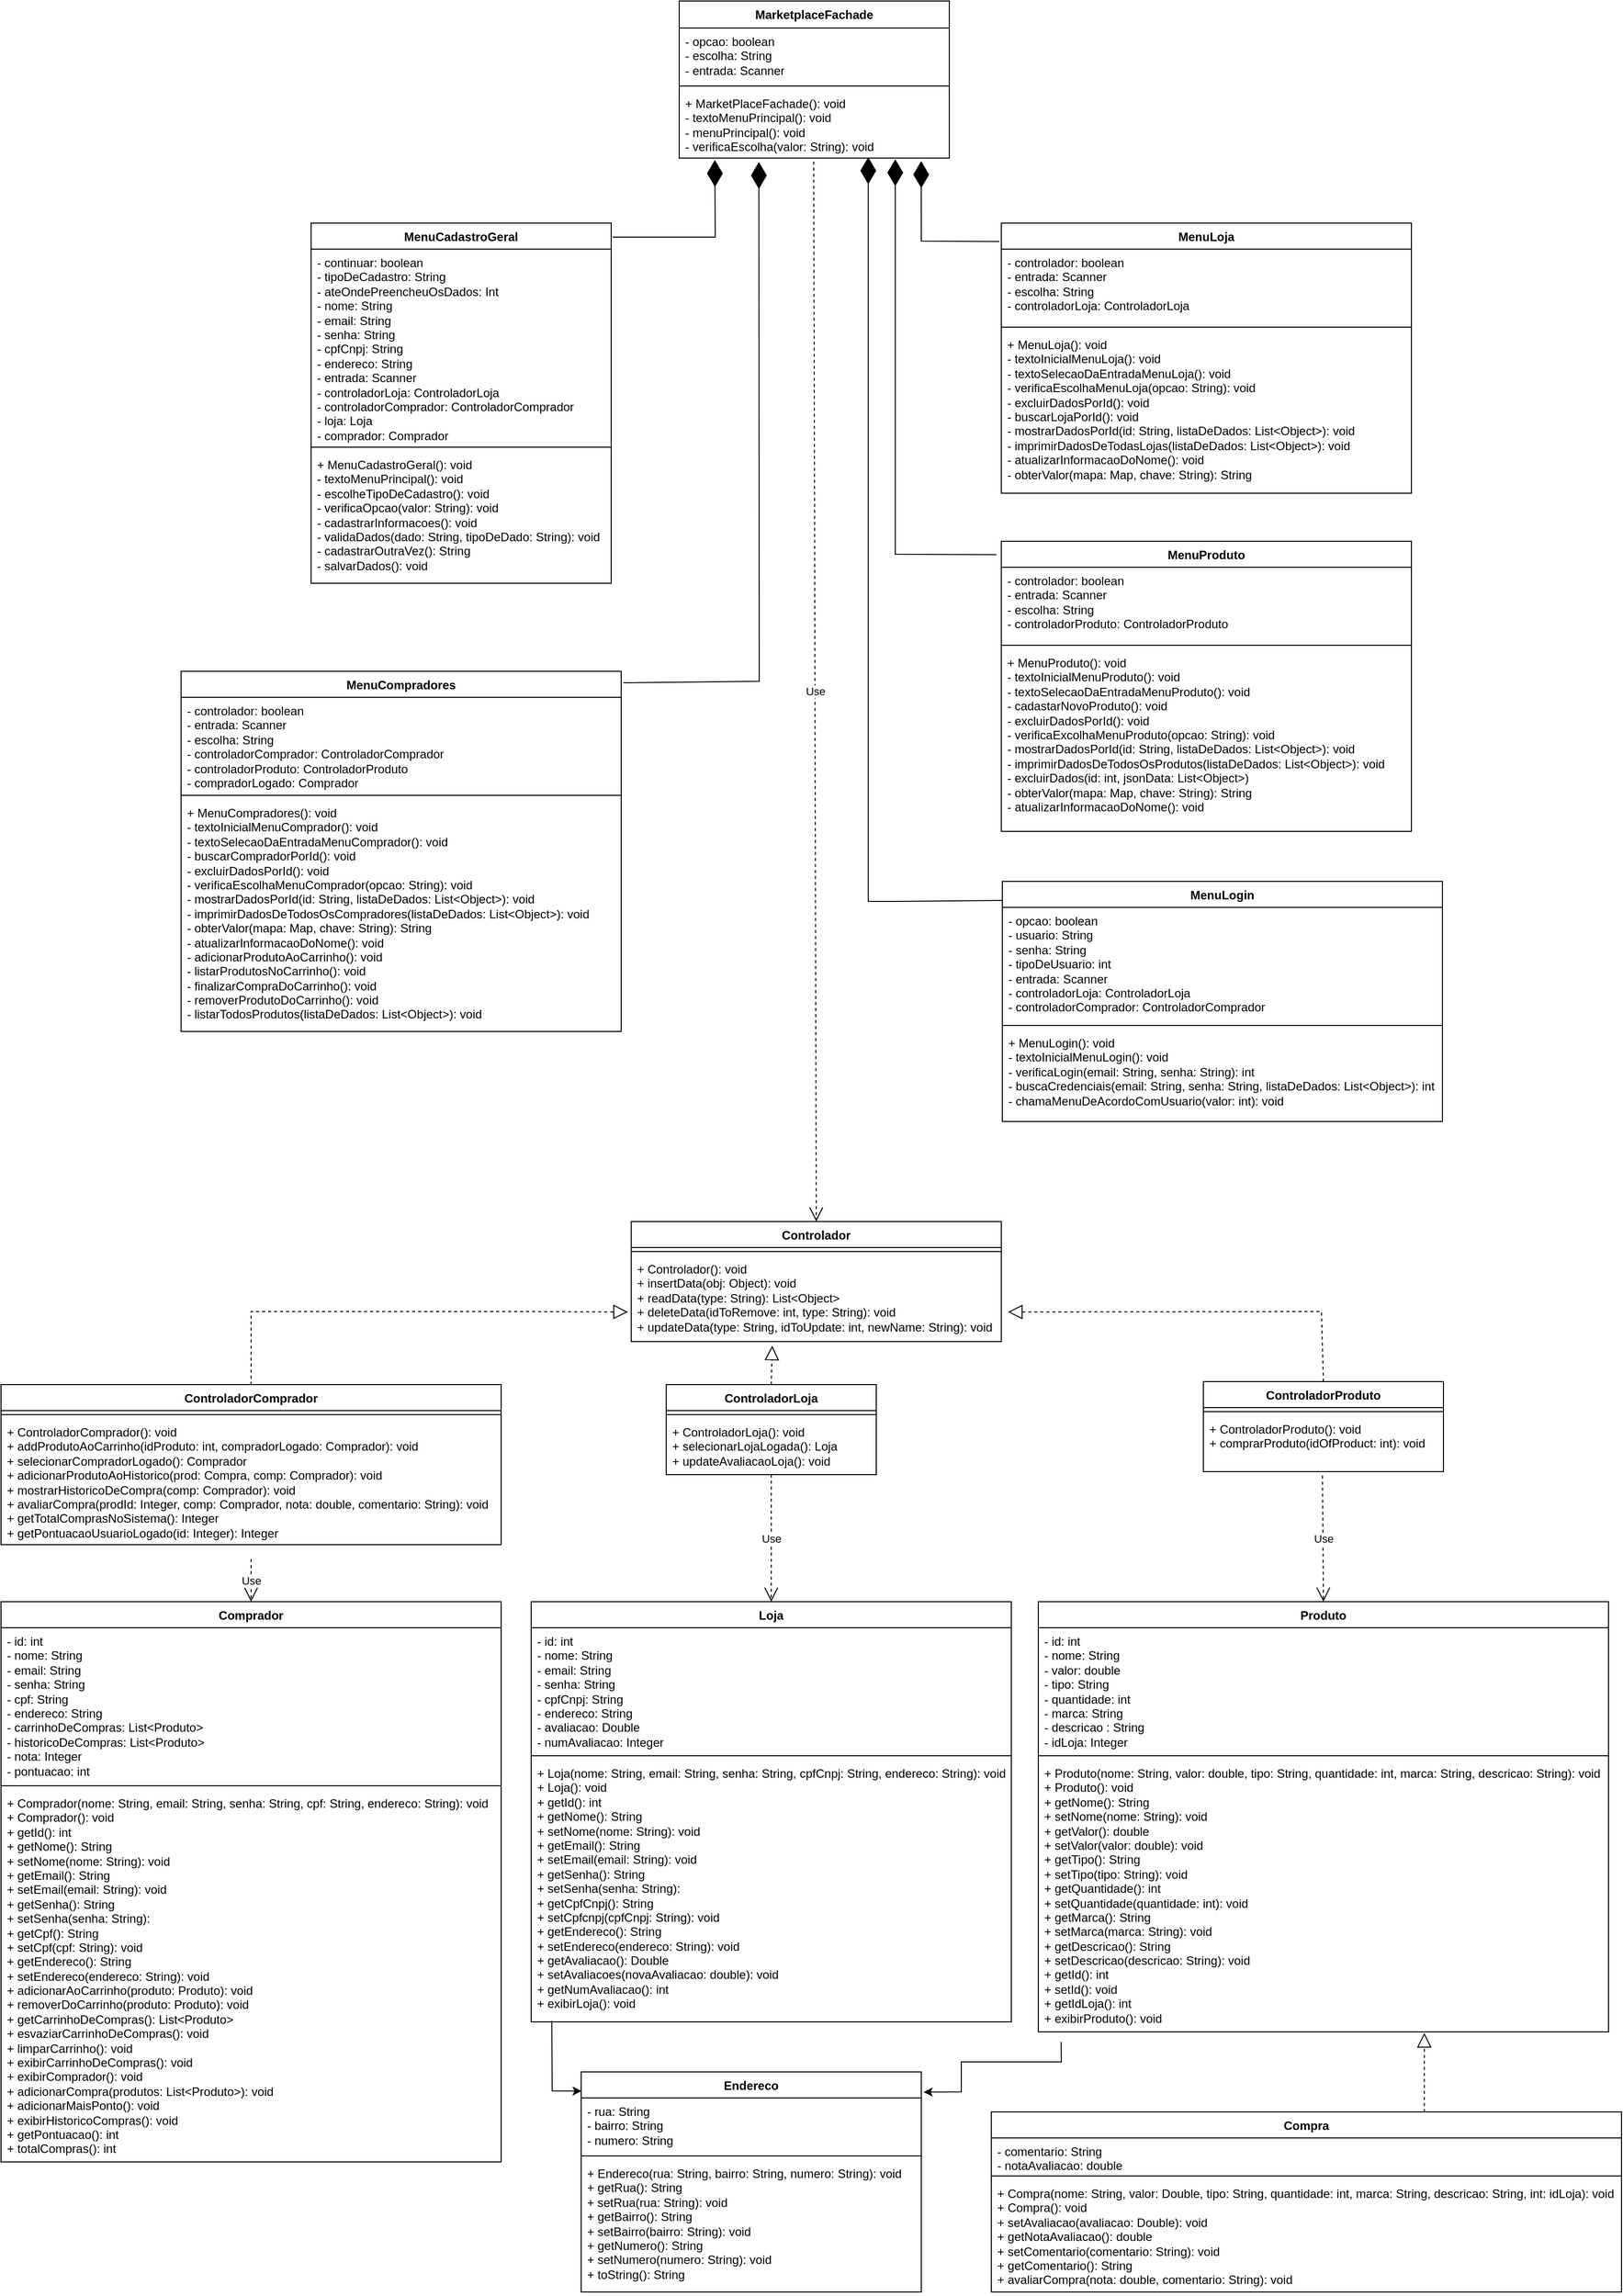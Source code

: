 <mxfile version="21.5.0" type="google">
  <diagram id="C5RBs43oDa-KdzZeNtuy" name="Page-1">
    <mxGraphModel grid="1" page="1" gridSize="10" guides="1" tooltips="1" connect="1" arrows="1" fold="1" pageScale="1" pageWidth="827" pageHeight="1169" math="0" shadow="0">
      <root>
        <mxCell id="WIyWlLk6GJQsqaUBKTNV-0" />
        <mxCell id="WIyWlLk6GJQsqaUBKTNV-1" parent="WIyWlLk6GJQsqaUBKTNV-0" />
        <mxCell id="Gcdk8fS8pFuIdkC-RurW-14" value="Produto" style="swimlane;fontStyle=1;align=center;verticalAlign=top;childLayout=stackLayout;horizontal=1;startSize=26;horizontalStack=0;resizeParent=1;resizeParentMax=0;resizeLast=0;collapsible=1;marginBottom=0;whiteSpace=wrap;html=1;" vertex="1" parent="WIyWlLk6GJQsqaUBKTNV-1">
          <mxGeometry x="1057" y="460" width="570" height="430" as="geometry" />
        </mxCell>
        <mxCell id="Gcdk8fS8pFuIdkC-RurW-15" value="- id: int&lt;br style=&quot;border-color: var(--border-color);&quot;&gt;- nome: String&lt;br style=&quot;border-color: var(--border-color);&quot;&gt;- valor: double&lt;br style=&quot;border-color: var(--border-color);&quot;&gt;- tipo: String&lt;br style=&quot;border-color: var(--border-color);&quot;&gt;- quantidade: int&lt;br style=&quot;border-color: var(--border-color);&quot;&gt;- marca: String&lt;br style=&quot;border-color: var(--border-color);&quot;&gt;- descricao : String&lt;br&gt;- idLoja: Integer" style="text;strokeColor=none;fillColor=none;align=left;verticalAlign=top;spacingLeft=4;spacingRight=4;overflow=hidden;rotatable=0;points=[[0,0.5],[1,0.5]];portConstraint=eastwest;whiteSpace=wrap;html=1;" vertex="1" parent="Gcdk8fS8pFuIdkC-RurW-14">
          <mxGeometry y="26" width="570" height="124" as="geometry" />
        </mxCell>
        <mxCell id="Gcdk8fS8pFuIdkC-RurW-16" value="" style="line;strokeWidth=1;fillColor=none;align=left;verticalAlign=middle;spacingTop=-1;spacingLeft=3;spacingRight=3;rotatable=0;labelPosition=right;points=[];portConstraint=eastwest;strokeColor=inherit;" vertex="1" parent="Gcdk8fS8pFuIdkC-RurW-14">
          <mxGeometry y="150" width="570" height="8" as="geometry" />
        </mxCell>
        <mxCell id="Gcdk8fS8pFuIdkC-RurW-17" value="+ Produto(nome: String, valor: double, tipo: String, quantidade: int, marca: String, descricao: String): void&lt;br&gt;+ Produto(): void&lt;br&gt;+ getNome(): String&lt;br&gt;+ setNome(nome: String): void&lt;br&gt;+ getValor(): double&lt;br&gt;+ setValor(valor: double): void&lt;br&gt;+ getTipo(): String&lt;br&gt;+ setTipo(tipo: String): void&lt;br&gt;+ getQuantidade(): int&lt;br&gt;+ setQuantidade(quantidade: int): void&lt;br&gt;+ getMarca(): String&lt;br&gt;+ setMarca(marca: String): void&lt;br&gt;+ getDescricao(): String&lt;br&gt;+ setDescricao(descricao: String): void&lt;br&gt;+ getId(): int&lt;br&gt;+ setId(): void&lt;br&gt;+ getIdLoja(): int&lt;br&gt;+ exibirProduto(): void" style="text;strokeColor=none;fillColor=none;align=left;verticalAlign=top;spacingLeft=4;spacingRight=4;overflow=hidden;rotatable=0;points=[[0,0.5],[1,0.5]];portConstraint=eastwest;whiteSpace=wrap;html=1;" vertex="1" parent="Gcdk8fS8pFuIdkC-RurW-14">
          <mxGeometry y="158" width="570" height="272" as="geometry" />
        </mxCell>
        <mxCell id="Gcdk8fS8pFuIdkC-RurW-18" value="Loja" style="swimlane;fontStyle=1;align=center;verticalAlign=top;childLayout=stackLayout;horizontal=1;startSize=26;horizontalStack=0;resizeParent=1;resizeParentMax=0;resizeLast=0;collapsible=1;marginBottom=0;whiteSpace=wrap;html=1;" vertex="1" parent="WIyWlLk6GJQsqaUBKTNV-1">
          <mxGeometry x="550" y="460" width="480" height="420" as="geometry" />
        </mxCell>
        <mxCell id="Gcdk8fS8pFuIdkC-RurW-19" value="- id: int&lt;br&gt;- nome: String&lt;br style=&quot;border-color: var(--border-color);&quot;&gt;- email: String&lt;br style=&quot;border-color: var(--border-color);&quot;&gt;- senha: String&lt;br style=&quot;border-color: var(--border-color);&quot;&gt;- cpfCnpj: String&lt;br style=&quot;border-color: var(--border-color);&quot;&gt;- endereco: String&lt;br&gt;- avaliacao: Double&lt;br&gt;- numAvaliacao: Integer" style="text;strokeColor=none;fillColor=none;align=left;verticalAlign=top;spacingLeft=4;spacingRight=4;overflow=hidden;rotatable=0;points=[[0,0.5],[1,0.5]];portConstraint=eastwest;whiteSpace=wrap;html=1;" vertex="1" parent="Gcdk8fS8pFuIdkC-RurW-18">
          <mxGeometry y="26" width="480" height="124" as="geometry" />
        </mxCell>
        <mxCell id="Gcdk8fS8pFuIdkC-RurW-20" value="" style="line;strokeWidth=1;fillColor=none;align=left;verticalAlign=middle;spacingTop=-1;spacingLeft=3;spacingRight=3;rotatable=0;labelPosition=right;points=[];portConstraint=eastwest;strokeColor=inherit;" vertex="1" parent="Gcdk8fS8pFuIdkC-RurW-18">
          <mxGeometry y="150" width="480" height="8" as="geometry" />
        </mxCell>
        <mxCell id="Gcdk8fS8pFuIdkC-RurW-21" value="+ Loja(nome: String, email: String, senha: String, cpfCnpj: String, endereco: String): void&lt;br&gt;+ Loja(): void&lt;br&gt;+ getId(): int&lt;br&gt;+ getNome(): String&lt;br&gt;+ setNome(nome: String): void&lt;br&gt;+ getEmail(): String&lt;br style=&quot;border-color: var(--border-color);&quot;&gt;+ setEmail(email: String):&amp;nbsp;void&lt;br&gt;+ getSenha(): String&lt;br style=&quot;border-color: var(--border-color);&quot;&gt;+ setSenha(senha: String):&lt;br&gt;+ getCpfCnpj(): String&lt;br style=&quot;border-color: var(--border-color);&quot;&gt;+ setCpfcnpj(cpfCnpj: String): void&lt;br&gt;+ getEndereco(): String&lt;br style=&quot;border-color: var(--border-color);&quot;&gt;+ setEndereco(endereco: String): void&lt;br&gt;+ getAvaliacao(): Double&lt;br&gt;+ setAvaliacoes(novaAvaliacao: double): void&lt;br&gt;+ getNumAvaliacao(): int&lt;br&gt;+ exibirLoja(): void" style="text;strokeColor=none;fillColor=none;align=left;verticalAlign=top;spacingLeft=4;spacingRight=4;overflow=hidden;rotatable=0;points=[[0,0.5],[1,0.5]];portConstraint=eastwest;whiteSpace=wrap;html=1;" vertex="1" parent="Gcdk8fS8pFuIdkC-RurW-18">
          <mxGeometry y="158" width="480" height="262" as="geometry" />
        </mxCell>
        <mxCell id="f-hndel8DWrUnmfLqrw1-19" value="ControladorLoja" style="swimlane;fontStyle=1;align=center;verticalAlign=top;childLayout=stackLayout;horizontal=1;startSize=26;horizontalStack=0;resizeParent=1;resizeParentMax=0;resizeLast=0;collapsible=1;marginBottom=0;whiteSpace=wrap;html=1;" vertex="1" parent="WIyWlLk6GJQsqaUBKTNV-1">
          <mxGeometry x="685" y="243" width="210" height="90" as="geometry" />
        </mxCell>
        <mxCell id="f-hndel8DWrUnmfLqrw1-21" value="" style="line;strokeWidth=1;fillColor=none;align=left;verticalAlign=middle;spacingTop=-1;spacingLeft=3;spacingRight=3;rotatable=0;labelPosition=right;points=[];portConstraint=eastwest;strokeColor=inherit;" vertex="1" parent="f-hndel8DWrUnmfLqrw1-19">
          <mxGeometry y="26" width="210" height="8" as="geometry" />
        </mxCell>
        <mxCell id="f-hndel8DWrUnmfLqrw1-22" value="+ ControladorLoja(): void&lt;br&gt;+ selecionarLojaLogada(): Loja&lt;br&gt;+ updateAvaliacaoLoja(): void" style="text;strokeColor=none;fillColor=none;align=left;verticalAlign=top;spacingLeft=4;spacingRight=4;overflow=hidden;rotatable=0;points=[[0,0.5],[1,0.5]];portConstraint=eastwest;whiteSpace=wrap;html=1;" vertex="1" parent="f-hndel8DWrUnmfLqrw1-19">
          <mxGeometry y="34" width="210" height="56" as="geometry" />
        </mxCell>
        <mxCell id="f-hndel8DWrUnmfLqrw1-23" value="ControladorComprador" style="swimlane;fontStyle=1;align=center;verticalAlign=top;childLayout=stackLayout;horizontal=1;startSize=26;horizontalStack=0;resizeParent=1;resizeParentMax=0;resizeLast=0;collapsible=1;marginBottom=0;whiteSpace=wrap;html=1;" vertex="1" parent="WIyWlLk6GJQsqaUBKTNV-1">
          <mxGeometry x="20" y="243" width="500" height="160" as="geometry" />
        </mxCell>
        <mxCell id="f-hndel8DWrUnmfLqrw1-25" value="" style="line;strokeWidth=1;fillColor=none;align=left;verticalAlign=middle;spacingTop=-1;spacingLeft=3;spacingRight=3;rotatable=0;labelPosition=right;points=[];portConstraint=eastwest;strokeColor=inherit;" vertex="1" parent="f-hndel8DWrUnmfLqrw1-23">
          <mxGeometry y="26" width="500" height="8" as="geometry" />
        </mxCell>
        <mxCell id="f-hndel8DWrUnmfLqrw1-26" value="+ ControladorComprador(): void&lt;br&gt;+ addProdutoAoCarrinho(idProduto: int, compradorLogado: Comprador): void&lt;br&gt;+ selecionarCompradorLogado(): Comprador&lt;br&gt;+ adicionarProdutoAoHistorico(prod: Compra, comp: Comprador): void&lt;br&gt;+ mostrarHistoricoDeCompra(comp: Comprador): void&lt;br&gt;+ avaliarCompra(prodId: Integer, comp: Comprador, nota: double, comentario: String): void&lt;br&gt;+ getTotalComprasNoSistema(): Integer&lt;br&gt;+ getPontuacaoUsuarioLogado(id: Integer): Integer" style="text;strokeColor=none;fillColor=none;align=left;verticalAlign=top;spacingLeft=4;spacingRight=4;overflow=hidden;rotatable=0;points=[[0,0.5],[1,0.5]];portConstraint=eastwest;whiteSpace=wrap;html=1;" vertex="1" parent="f-hndel8DWrUnmfLqrw1-23">
          <mxGeometry y="34" width="500" height="126" as="geometry" />
        </mxCell>
        <mxCell id="f-hndel8DWrUnmfLqrw1-27" value="ControladorProduto" style="swimlane;fontStyle=1;align=center;verticalAlign=top;childLayout=stackLayout;horizontal=1;startSize=26;horizontalStack=0;resizeParent=1;resizeParentMax=0;resizeLast=0;collapsible=1;marginBottom=0;whiteSpace=wrap;html=1;" vertex="1" parent="WIyWlLk6GJQsqaUBKTNV-1">
          <mxGeometry x="1222" y="240" width="240" height="90" as="geometry" />
        </mxCell>
        <mxCell id="f-hndel8DWrUnmfLqrw1-29" value="" style="line;strokeWidth=1;fillColor=none;align=left;verticalAlign=middle;spacingTop=-1;spacingLeft=3;spacingRight=3;rotatable=0;labelPosition=right;points=[];portConstraint=eastwest;strokeColor=inherit;" vertex="1" parent="f-hndel8DWrUnmfLqrw1-27">
          <mxGeometry y="26" width="240" height="8" as="geometry" />
        </mxCell>
        <mxCell id="f-hndel8DWrUnmfLqrw1-30" value="+ ControladorProduto(): void&lt;br&gt;+ comprarProduto(idOfProduct: int): void" style="text;strokeColor=none;fillColor=none;align=left;verticalAlign=top;spacingLeft=4;spacingRight=4;overflow=hidden;rotatable=0;points=[[0,0.5],[1,0.5]];portConstraint=eastwest;whiteSpace=wrap;html=1;" vertex="1" parent="f-hndel8DWrUnmfLqrw1-27">
          <mxGeometry y="34" width="240" height="56" as="geometry" />
        </mxCell>
        <mxCell id="f-hndel8DWrUnmfLqrw1-31" value="Controlador" style="swimlane;fontStyle=1;align=center;verticalAlign=top;childLayout=stackLayout;horizontal=1;startSize=26;horizontalStack=0;resizeParent=1;resizeParentMax=0;resizeLast=0;collapsible=1;marginBottom=0;whiteSpace=wrap;html=1;movable=1;resizable=1;rotatable=1;deletable=1;editable=1;locked=0;connectable=1;" vertex="1" parent="WIyWlLk6GJQsqaUBKTNV-1">
          <mxGeometry x="650" y="80" width="370" height="120" as="geometry" />
        </mxCell>
        <mxCell id="f-hndel8DWrUnmfLqrw1-33" value="" style="line;strokeWidth=1;fillColor=none;align=left;verticalAlign=middle;spacingTop=-1;spacingLeft=3;spacingRight=3;rotatable=0;labelPosition=right;points=[];portConstraint=eastwest;strokeColor=inherit;" vertex="1" parent="f-hndel8DWrUnmfLqrw1-31">
          <mxGeometry y="26" width="370" height="8" as="geometry" />
        </mxCell>
        <mxCell id="f-hndel8DWrUnmfLqrw1-34" value="+ Controlador(): void&lt;br&gt;+ insertData(obj: Object): void&lt;br&gt;+ readData(type: String): List&amp;lt;Object&amp;gt;&lt;br&gt;+ deleteData(idToRemove: int, type: String): void&lt;br&gt;+ updateData(type: String, idToUpdate: int, newName: String): void" style="text;strokeColor=none;fillColor=none;align=left;verticalAlign=top;spacingLeft=4;spacingRight=4;overflow=hidden;rotatable=0;points=[[0,0.5],[1,0.5]];portConstraint=eastwest;whiteSpace=wrap;html=1;" vertex="1" parent="f-hndel8DWrUnmfLqrw1-31">
          <mxGeometry y="34" width="370" height="86" as="geometry" />
        </mxCell>
        <mxCell id="5XiNrkZ_VABR4q-mwe3V-0" value="Comprador" style="swimlane;fontStyle=1;align=center;verticalAlign=top;childLayout=stackLayout;horizontal=1;startSize=26;horizontalStack=0;resizeParent=1;resizeParentMax=0;resizeLast=0;collapsible=1;marginBottom=0;whiteSpace=wrap;html=1;" vertex="1" parent="WIyWlLk6GJQsqaUBKTNV-1">
          <mxGeometry x="20" y="460" width="500" height="560" as="geometry" />
        </mxCell>
        <mxCell id="5XiNrkZ_VABR4q-mwe3V-1" value="- id: int&lt;br&gt;- nome: String&lt;br style=&quot;border-color: var(--border-color);&quot;&gt;- email: String&lt;br style=&quot;border-color: var(--border-color);&quot;&gt;- senha: String&lt;br style=&quot;border-color: var(--border-color);&quot;&gt;- cpf: String&lt;br style=&quot;border-color: var(--border-color);&quot;&gt;- endereco: String&lt;br&gt;- carrinhoDeCompras: List&amp;lt;Produto&amp;gt;&lt;br&gt;- historicoDeCompras: List&amp;lt;Produto&amp;gt;&lt;br&gt;- nota: Integer&lt;br&gt;- pontuacao: int" style="text;strokeColor=none;fillColor=none;align=left;verticalAlign=top;spacingLeft=4;spacingRight=4;overflow=hidden;rotatable=0;points=[[0,0.5],[1,0.5]];portConstraint=eastwest;whiteSpace=wrap;html=1;" vertex="1" parent="5XiNrkZ_VABR4q-mwe3V-0">
          <mxGeometry y="26" width="500" height="154" as="geometry" />
        </mxCell>
        <mxCell id="5XiNrkZ_VABR4q-mwe3V-2" value="" style="line;strokeWidth=1;fillColor=none;align=left;verticalAlign=middle;spacingTop=-1;spacingLeft=3;spacingRight=3;rotatable=0;labelPosition=right;points=[];portConstraint=eastwest;strokeColor=inherit;" vertex="1" parent="5XiNrkZ_VABR4q-mwe3V-0">
          <mxGeometry y="180" width="500" height="8" as="geometry" />
        </mxCell>
        <mxCell id="5XiNrkZ_VABR4q-mwe3V-3" value="+ Comprador(nome: String, email: String, senha: String, cpf: String, endereco: String): void&lt;br&gt;+ Comprador(): void&lt;br&gt;+ getId(): int&lt;br&gt;+ getNome(): String&lt;br&gt;+ setNome(nome: String): void&lt;br&gt;+ getEmail(): String&lt;br style=&quot;border-color: var(--border-color);&quot;&gt;+ setEmail(email: String):&amp;nbsp;void&lt;br&gt;+ getSenha(): String&lt;br style=&quot;border-color: var(--border-color);&quot;&gt;+ setSenha(senha: String):&lt;br&gt;+ getCpf(): String&lt;br style=&quot;border-color: var(--border-color);&quot;&gt;+ setCpf(cpf: String): void&lt;br&gt;+ getEndereco(): String&lt;br style=&quot;border-color: var(--border-color);&quot;&gt;+ setEndereco(endereco: String): void&lt;br&gt;+ adicionarAoCarrinho(produto: Produto): void&lt;br&gt;+ removerDoCarrinho(produto: Produto): void&lt;br&gt;+ getCarrinhoDeCompras(): List&amp;lt;Produto&amp;gt;&lt;br&gt;+ esvaziarCarrinhoDeCompras(): void&lt;br&gt;+ limparCarrinho(): void&lt;br&gt;+ exibirCarrinhoDeCompras(): void&lt;br&gt;+ exibirComprador(): void&lt;br&gt;+ adicionarCompra(produtos: List&amp;lt;Produto&amp;gt;): void&lt;br&gt;+ adicionarMaisPonto(): void&lt;br&gt;+ exibirHistoricoCompras(): void&lt;br&gt;+ getPontuacao(): int&lt;br&gt;+ totalCompras(): int" style="text;strokeColor=none;fillColor=none;align=left;verticalAlign=top;spacingLeft=4;spacingRight=4;overflow=hidden;rotatable=0;points=[[0,0.5],[1,0.5]];portConstraint=eastwest;whiteSpace=wrap;html=1;" vertex="1" parent="5XiNrkZ_VABR4q-mwe3V-0">
          <mxGeometry y="188" width="500" height="372" as="geometry" />
        </mxCell>
        <mxCell id="5XiNrkZ_VABR4q-mwe3V-9" value="Use" style="endArrow=open;endSize=12;dashed=1;html=1;rounded=0;entryX=0.5;entryY=0;entryDx=0;entryDy=0;exitX=0.5;exitY=1.115;exitDx=0;exitDy=0;exitPerimeter=0;" edge="1" parent="WIyWlLk6GJQsqaUBKTNV-1" source="f-hndel8DWrUnmfLqrw1-26" target="5XiNrkZ_VABR4q-mwe3V-0">
          <mxGeometry width="160" relative="1" as="geometry">
            <mxPoint x="565" y="430" as="sourcePoint" />
            <mxPoint x="870" y="510" as="targetPoint" />
          </mxGeometry>
        </mxCell>
        <mxCell id="5XiNrkZ_VABR4q-mwe3V-10" value="Use" style="endArrow=open;endSize=12;dashed=1;html=1;rounded=0;entryX=0.5;entryY=0;entryDx=0;entryDy=0;exitX=0.5;exitY=1;exitDx=0;exitDy=0;exitPerimeter=0;" edge="1" parent="WIyWlLk6GJQsqaUBKTNV-1" source="f-hndel8DWrUnmfLqrw1-22" target="Gcdk8fS8pFuIdkC-RurW-18">
          <mxGeometry width="160" relative="1" as="geometry">
            <mxPoint x="834" y="400" as="sourcePoint" />
            <mxPoint x="870" y="650" as="targetPoint" />
          </mxGeometry>
        </mxCell>
        <mxCell id="5XiNrkZ_VABR4q-mwe3V-11" value="Use" style="endArrow=open;endSize=12;dashed=1;html=1;rounded=0;exitX=0.496;exitY=1.071;exitDx=0;exitDy=0;exitPerimeter=0;entryX=0.5;entryY=0;entryDx=0;entryDy=0;" edge="1" parent="WIyWlLk6GJQsqaUBKTNV-1" source="f-hndel8DWrUnmfLqrw1-30" target="Gcdk8fS8pFuIdkC-RurW-14">
          <mxGeometry width="160" relative="1" as="geometry">
            <mxPoint x="1345" y="390" as="sourcePoint" />
            <mxPoint x="1341" y="460" as="targetPoint" />
          </mxGeometry>
        </mxCell>
        <mxCell id="5XiNrkZ_VABR4q-mwe3V-12" value="" style="endArrow=block;dashed=1;endFill=0;endSize=12;html=1;rounded=0;entryX=1.018;entryY=0.656;entryDx=0;entryDy=0;entryPerimeter=0;exitX=0.5;exitY=0;exitDx=0;exitDy=0;" edge="1" parent="WIyWlLk6GJQsqaUBKTNV-1" source="f-hndel8DWrUnmfLqrw1-27" target="f-hndel8DWrUnmfLqrw1-34">
          <mxGeometry width="160" relative="1" as="geometry">
            <mxPoint x="1350" y="270" as="sourcePoint" />
            <mxPoint x="940" y="189" as="targetPoint" />
            <Array as="points">
              <mxPoint x="1340" y="170" />
            </Array>
          </mxGeometry>
        </mxCell>
        <mxCell id="5XiNrkZ_VABR4q-mwe3V-13" value="" style="endArrow=block;dashed=1;endFill=0;endSize=12;html=1;rounded=0;entryX=-0.009;entryY=0.656;entryDx=0;entryDy=0;exitX=0.5;exitY=0;exitDx=0;exitDy=0;entryPerimeter=0;" edge="1" parent="WIyWlLk6GJQsqaUBKTNV-1" source="f-hndel8DWrUnmfLqrw1-23" target="f-hndel8DWrUnmfLqrw1-34">
          <mxGeometry width="160" relative="1" as="geometry">
            <mxPoint x="530" y="220" as="sourcePoint" />
            <mxPoint x="730" y="189" as="targetPoint" />
            <Array as="points">
              <mxPoint x="270" y="170" />
              <mxPoint x="540" y="170" />
            </Array>
          </mxGeometry>
        </mxCell>
        <mxCell id="5XiNrkZ_VABR4q-mwe3V-14" value="" style="endArrow=block;dashed=1;endFill=0;endSize=12;html=1;rounded=0;exitX=0.5;exitY=0;exitDx=0;exitDy=0;entryX=0.381;entryY=1.048;entryDx=0;entryDy=0;entryPerimeter=0;" edge="1" parent="WIyWlLk6GJQsqaUBKTNV-1" source="f-hndel8DWrUnmfLqrw1-19" target="f-hndel8DWrUnmfLqrw1-34">
          <mxGeometry width="160" relative="1" as="geometry">
            <mxPoint x="764" y="270" as="sourcePoint" />
            <mxPoint x="830" y="240" as="targetPoint" />
          </mxGeometry>
        </mxCell>
        <mxCell id="5XiNrkZ_VABR4q-mwe3V-20" value="MarketplaceFachade" style="swimlane;fontStyle=1;align=center;verticalAlign=top;childLayout=stackLayout;horizontal=1;startSize=27;horizontalStack=0;resizeParent=1;resizeParentMax=0;resizeLast=0;collapsible=1;marginBottom=0;whiteSpace=wrap;html=1;" vertex="1" parent="WIyWlLk6GJQsqaUBKTNV-1">
          <mxGeometry x="698" y="-1140" width="270" height="157" as="geometry" />
        </mxCell>
        <mxCell id="5XiNrkZ_VABR4q-mwe3V-21" value="- opcao: boolean&lt;br&gt;- escolha: String&lt;br&gt;- entrada: Scanner" style="text;strokeColor=none;fillColor=none;align=left;verticalAlign=top;spacingLeft=4;spacingRight=4;overflow=hidden;rotatable=0;points=[[0,0.5],[1,0.5]];portConstraint=eastwest;whiteSpace=wrap;html=1;" vertex="1" parent="5XiNrkZ_VABR4q-mwe3V-20">
          <mxGeometry y="27" width="270" height="54" as="geometry" />
        </mxCell>
        <mxCell id="5XiNrkZ_VABR4q-mwe3V-22" value="" style="line;strokeWidth=1;fillColor=none;align=left;verticalAlign=middle;spacingTop=-1;spacingLeft=3;spacingRight=3;rotatable=0;labelPosition=right;points=[];portConstraint=eastwest;strokeColor=inherit;" vertex="1" parent="5XiNrkZ_VABR4q-mwe3V-20">
          <mxGeometry y="81" width="270" height="8" as="geometry" />
        </mxCell>
        <mxCell id="5XiNrkZ_VABR4q-mwe3V-23" value="+ MarketPlaceFachade(): void&lt;br&gt;- textoMenuPrincipal(): void&lt;br&gt;- menuPrincipal(): void&lt;br&gt;- verificaEscolha(valor: String): void" style="text;strokeColor=none;fillColor=none;align=left;verticalAlign=top;spacingLeft=4;spacingRight=4;overflow=hidden;rotatable=0;points=[[0,0.5],[1,0.5]];portConstraint=eastwest;whiteSpace=wrap;html=1;" vertex="1" parent="5XiNrkZ_VABR4q-mwe3V-20">
          <mxGeometry y="89" width="270" height="68" as="geometry" />
        </mxCell>
        <mxCell id="5XiNrkZ_VABR4q-mwe3V-24" value="MenuCadastroGeral" style="swimlane;fontStyle=1;align=center;verticalAlign=top;childLayout=stackLayout;horizontal=1;startSize=26;horizontalStack=0;resizeParent=1;resizeParentMax=0;resizeLast=0;collapsible=1;marginBottom=0;whiteSpace=wrap;html=1;" vertex="1" parent="WIyWlLk6GJQsqaUBKTNV-1">
          <mxGeometry x="330" y="-918" width="300" height="360" as="geometry" />
        </mxCell>
        <mxCell id="5XiNrkZ_VABR4q-mwe3V-25" value="- continuar: boolean&lt;br&gt;- tipoDeCadastro: String&lt;br&gt;- ateOndePreencheuOsDados: Int&lt;br&gt;- nome: String&lt;br&gt;- email: String&lt;br&gt;- senha: String&lt;br&gt;- cpfCnpj: String&lt;br&gt;- endereco: String&lt;br&gt;- entrada: Scanner&lt;br&gt;- controladorLoja: ControladorLoja&lt;br&gt;- controladorComprador: ControladorComprador&lt;br&gt;- loja: Loja&lt;br&gt;- comprador: Comprador" style="text;strokeColor=none;fillColor=none;align=left;verticalAlign=top;spacingLeft=4;spacingRight=4;overflow=hidden;rotatable=0;points=[[0,0.5],[1,0.5]];portConstraint=eastwest;whiteSpace=wrap;html=1;" vertex="1" parent="5XiNrkZ_VABR4q-mwe3V-24">
          <mxGeometry y="26" width="300" height="194" as="geometry" />
        </mxCell>
        <mxCell id="5XiNrkZ_VABR4q-mwe3V-26" value="" style="line;strokeWidth=1;fillColor=none;align=left;verticalAlign=middle;spacingTop=-1;spacingLeft=3;spacingRight=3;rotatable=0;labelPosition=right;points=[];portConstraint=eastwest;strokeColor=inherit;" vertex="1" parent="5XiNrkZ_VABR4q-mwe3V-24">
          <mxGeometry y="220" width="300" height="8" as="geometry" />
        </mxCell>
        <mxCell id="5XiNrkZ_VABR4q-mwe3V-27" value="+ MenuCadastroGeral(): void&lt;br&gt;- textoMenuPrincipal(): void&lt;br&gt;- escolheTipoDeCadastro(): void&lt;br&gt;- verificaOpcao(valor: String): void&lt;br&gt;- cadastrarInformacoes(): void&lt;br&gt;- validaDados(dado: String, tipoDeDado: String): void&lt;br&gt;- cadastrarOutraVez(): String&lt;br&gt;- salvarDados(): void" style="text;strokeColor=none;fillColor=none;align=left;verticalAlign=top;spacingLeft=4;spacingRight=4;overflow=hidden;rotatable=0;points=[[0,0.5],[1,0.5]];portConstraint=eastwest;whiteSpace=wrap;html=1;" vertex="1" parent="5XiNrkZ_VABR4q-mwe3V-24">
          <mxGeometry y="228" width="300" height="132" as="geometry" />
        </mxCell>
        <mxCell id="5XiNrkZ_VABR4q-mwe3V-28" value="MenuCompradores" style="swimlane;fontStyle=1;align=center;verticalAlign=top;childLayout=stackLayout;horizontal=1;startSize=26;horizontalStack=0;resizeParent=1;resizeParentMax=0;resizeLast=0;collapsible=1;marginBottom=0;whiteSpace=wrap;html=1;" vertex="1" parent="WIyWlLk6GJQsqaUBKTNV-1">
          <mxGeometry x="200" y="-470" width="440" height="360" as="geometry" />
        </mxCell>
        <mxCell id="5XiNrkZ_VABR4q-mwe3V-29" value="- controlador: boolean&lt;br&gt;- entrada: Scanner&lt;br&gt;- escolha: String&lt;br&gt;- controladorComprador: ControladorComprador&lt;br&gt;- controladorProduto: ControladorProduto&lt;br&gt;- compradorLogado: Comprador" style="text;strokeColor=none;fillColor=none;align=left;verticalAlign=top;spacingLeft=4;spacingRight=4;overflow=hidden;rotatable=0;points=[[0,0.5],[1,0.5]];portConstraint=eastwest;whiteSpace=wrap;html=1;" vertex="1" parent="5XiNrkZ_VABR4q-mwe3V-28">
          <mxGeometry y="26" width="440" height="94" as="geometry" />
        </mxCell>
        <mxCell id="5XiNrkZ_VABR4q-mwe3V-30" value="" style="line;strokeWidth=1;fillColor=none;align=left;verticalAlign=middle;spacingTop=-1;spacingLeft=3;spacingRight=3;rotatable=0;labelPosition=right;points=[];portConstraint=eastwest;strokeColor=inherit;" vertex="1" parent="5XiNrkZ_VABR4q-mwe3V-28">
          <mxGeometry y="120" width="440" height="8" as="geometry" />
        </mxCell>
        <mxCell id="5XiNrkZ_VABR4q-mwe3V-31" value="+ MenuCompradores(): void&lt;br&gt;- textoInicialMenuComprador(): void&lt;br&gt;- textoSelecaoDaEntradaMenuComprador(): void&lt;br&gt;- buscarCompradorPorId(): void&lt;br&gt;- excluirDadosPorId(): void&lt;br&gt;- verificaEscolhaMenuComprador(opcao: String): void&lt;br&gt;- mostrarDadosPorId(id: String, listaDeDados: List&amp;lt;Object&amp;gt;): void&lt;br&gt;- imprimirDadosDeTodosOsCompradores(listaDeDados: List&amp;lt;Object&amp;gt;): void&lt;br&gt;- obterValor(mapa: Map, chave: String): String&lt;br&gt;- atualizarInformacaoDoNome(): void&lt;br&gt;- adicionarProdutoAoCarrinho(): void&lt;br&gt;- listarProdutosNoCarrinho(): void&lt;br&gt;- finalizarCompraDoCarrinho(): void&lt;br&gt;- removerProdutoDoCarrinho(): void&lt;br&gt;- listarTodosProdutos(listaDeDados: List&amp;lt;Object&amp;gt;): void" style="text;strokeColor=none;fillColor=none;align=left;verticalAlign=top;spacingLeft=4;spacingRight=4;overflow=hidden;rotatable=0;points=[[0,0.5],[1,0.5]];portConstraint=eastwest;whiteSpace=wrap;html=1;" vertex="1" parent="5XiNrkZ_VABR4q-mwe3V-28">
          <mxGeometry y="128" width="440" height="232" as="geometry" />
        </mxCell>
        <mxCell id="5XiNrkZ_VABR4q-mwe3V-32" value="MenuLogin" style="swimlane;fontStyle=1;align=center;verticalAlign=top;childLayout=stackLayout;horizontal=1;startSize=26;horizontalStack=0;resizeParent=1;resizeParentMax=0;resizeLast=0;collapsible=1;marginBottom=0;whiteSpace=wrap;html=1;" vertex="1" parent="WIyWlLk6GJQsqaUBKTNV-1">
          <mxGeometry x="1021" y="-260" width="440" height="240" as="geometry" />
        </mxCell>
        <mxCell id="5XiNrkZ_VABR4q-mwe3V-33" value="- opcao: boolean&lt;br style=&quot;border-color: var(--border-color);&quot;&gt;- usuario: String&lt;br style=&quot;border-color: var(--border-color);&quot;&gt;- senha: String&lt;br style=&quot;border-color: var(--border-color);&quot;&gt;- tipoDeUsuario: int&lt;br style=&quot;border-color: var(--border-color);&quot;&gt;- entrada: Scanner&lt;br style=&quot;border-color: var(--border-color);&quot;&gt;- controladorLoja: ControladorLoja&lt;br&gt;- controladorComprador: ControladorComprador" style="text;strokeColor=none;fillColor=none;align=left;verticalAlign=top;spacingLeft=4;spacingRight=4;overflow=hidden;rotatable=0;points=[[0,0.5],[1,0.5]];portConstraint=eastwest;whiteSpace=wrap;html=1;" vertex="1" parent="5XiNrkZ_VABR4q-mwe3V-32">
          <mxGeometry y="26" width="440" height="114" as="geometry" />
        </mxCell>
        <mxCell id="5XiNrkZ_VABR4q-mwe3V-34" value="" style="line;strokeWidth=1;fillColor=none;align=left;verticalAlign=middle;spacingTop=-1;spacingLeft=3;spacingRight=3;rotatable=0;labelPosition=right;points=[];portConstraint=eastwest;strokeColor=inherit;" vertex="1" parent="5XiNrkZ_VABR4q-mwe3V-32">
          <mxGeometry y="140" width="440" height="8" as="geometry" />
        </mxCell>
        <mxCell id="5XiNrkZ_VABR4q-mwe3V-35" value="+ MenuLogin(): void&lt;br&gt;- textoInicialMenuLogin(): void&lt;br&gt;- verificaLogin(email: String, senha: String): int&lt;br&gt;- buscaCredenciais(email: String, senha: String, listaDeDados: List&amp;lt;Object&amp;gt;): int&lt;br&gt;- chamaMenuDeAcordoComUsuario(valor: int): void" style="text;strokeColor=none;fillColor=none;align=left;verticalAlign=top;spacingLeft=4;spacingRight=4;overflow=hidden;rotatable=0;points=[[0,0.5],[1,0.5]];portConstraint=eastwest;whiteSpace=wrap;html=1;" vertex="1" parent="5XiNrkZ_VABR4q-mwe3V-32">
          <mxGeometry y="148" width="440" height="92" as="geometry" />
        </mxCell>
        <mxCell id="5XiNrkZ_VABR4q-mwe3V-41" value="" style="endArrow=diamondThin;endFill=1;endSize=24;html=1;rounded=0;entryX=0.295;entryY=1.057;entryDx=0;entryDy=0;entryPerimeter=0;exitX=1.005;exitY=0.032;exitDx=0;exitDy=0;exitPerimeter=0;" edge="1" parent="WIyWlLk6GJQsqaUBKTNV-1" source="5XiNrkZ_VABR4q-mwe3V-28" target="5XiNrkZ_VABR4q-mwe3V-23">
          <mxGeometry width="160" relative="1" as="geometry">
            <mxPoint x="700" y="-440" as="sourcePoint" />
            <mxPoint x="934.37" y="-963.424" as="targetPoint" />
            <Array as="points">
              <mxPoint x="778" y="-460" />
            </Array>
          </mxGeometry>
        </mxCell>
        <mxCell id="5XiNrkZ_VABR4q-mwe3V-42" value="" style="endArrow=diamondThin;endFill=1;endSize=24;html=1;rounded=0;exitX=0;exitY=0.079;exitDx=0;exitDy=0;entryX=0.7;entryY=0.988;entryDx=0;entryDy=0;entryPerimeter=0;exitPerimeter=0;" edge="1" parent="WIyWlLk6GJQsqaUBKTNV-1" source="5XiNrkZ_VABR4q-mwe3V-32" target="5XiNrkZ_VABR4q-mwe3V-23">
          <mxGeometry width="160" relative="1" as="geometry">
            <mxPoint x="874" y="-787" as="sourcePoint" />
            <mxPoint x="919" y="-937" as="targetPoint" />
            <Array as="points">
              <mxPoint x="916" y="-240" />
              <mxPoint x="887" y="-240" />
              <mxPoint x="887" y="-510" />
            </Array>
          </mxGeometry>
        </mxCell>
        <mxCell id="5XiNrkZ_VABR4q-mwe3V-43" value="" style="endArrow=diamondThin;endFill=1;endSize=24;html=1;rounded=0;exitX=-0.005;exitY=0.068;exitDx=0;exitDy=0;entryX=0.896;entryY=1.044;entryDx=0;entryDy=0;entryPerimeter=0;exitPerimeter=0;" edge="1" parent="WIyWlLk6GJQsqaUBKTNV-1" source="ZHm3C9zrdqXYUbDnuRYB-1" target="5XiNrkZ_VABR4q-mwe3V-23">
          <mxGeometry width="160" relative="1" as="geometry">
            <mxPoint x="556.01" y="-348.07" as="sourcePoint" />
            <mxPoint x="878.9" y="-964.032" as="targetPoint" />
            <Array as="points">
              <mxPoint x="940" y="-900" />
            </Array>
          </mxGeometry>
        </mxCell>
        <mxCell id="5XiNrkZ_VABR4q-mwe3V-44" value="Use" style="endArrow=open;endSize=12;dashed=1;html=1;rounded=0;exitX=0.498;exitY=1.053;exitDx=0;exitDy=0;exitPerimeter=0;entryX=0.5;entryY=0;entryDx=0;entryDy=0;" edge="1" parent="WIyWlLk6GJQsqaUBKTNV-1" source="5XiNrkZ_VABR4q-mwe3V-23" target="f-hndel8DWrUnmfLqrw1-31">
          <mxGeometry width="160" relative="1" as="geometry">
            <mxPoint x="769" y="-417" as="sourcePoint" />
            <mxPoint x="929" y="-417" as="targetPoint" />
          </mxGeometry>
        </mxCell>
        <mxCell id="ZHm3C9zrdqXYUbDnuRYB-0" value="" style="endArrow=diamondThin;endFill=1;endSize=24;html=1;rounded=0;entryX=0.132;entryY=1.028;entryDx=0;entryDy=0;exitX=1.005;exitY=0.039;exitDx=0;exitDy=0;exitPerimeter=0;entryPerimeter=0;" edge="1" parent="WIyWlLk6GJQsqaUBKTNV-1" source="5XiNrkZ_VABR4q-mwe3V-24" target="5XiNrkZ_VABR4q-mwe3V-23">
          <mxGeometry width="160" relative="1" as="geometry">
            <mxPoint x="759" y="-878" as="sourcePoint" />
            <mxPoint x="779" y="-947" as="targetPoint" />
            <Array as="points">
              <mxPoint x="734" y="-904" />
            </Array>
          </mxGeometry>
        </mxCell>
        <mxCell id="ZHm3C9zrdqXYUbDnuRYB-1" value="MenuLoja" style="swimlane;fontStyle=1;align=center;verticalAlign=top;childLayout=stackLayout;horizontal=1;startSize=26;horizontalStack=0;resizeParent=1;resizeParentMax=0;resizeLast=0;collapsible=1;marginBottom=0;whiteSpace=wrap;html=1;" vertex="1" parent="WIyWlLk6GJQsqaUBKTNV-1">
          <mxGeometry x="1020" y="-918" width="410" height="270" as="geometry" />
        </mxCell>
        <mxCell id="ZHm3C9zrdqXYUbDnuRYB-2" value="- controlador: boolean&lt;br style=&quot;border-color: var(--border-color);&quot;&gt;- entrada: Scanner&lt;br&gt;- escolha: String&lt;br style=&quot;border-color: var(--border-color);&quot;&gt;- controladorLoja: ControladorLoja" style="text;strokeColor=none;fillColor=none;align=left;verticalAlign=top;spacingLeft=4;spacingRight=4;overflow=hidden;rotatable=0;points=[[0,0.5],[1,0.5]];portConstraint=eastwest;whiteSpace=wrap;html=1;" vertex="1" parent="ZHm3C9zrdqXYUbDnuRYB-1">
          <mxGeometry y="26" width="410" height="74" as="geometry" />
        </mxCell>
        <mxCell id="ZHm3C9zrdqXYUbDnuRYB-3" value="" style="line;strokeWidth=1;fillColor=none;align=left;verticalAlign=middle;spacingTop=-1;spacingLeft=3;spacingRight=3;rotatable=0;labelPosition=right;points=[];portConstraint=eastwest;strokeColor=inherit;" vertex="1" parent="ZHm3C9zrdqXYUbDnuRYB-1">
          <mxGeometry y="100" width="410" height="8" as="geometry" />
        </mxCell>
        <mxCell id="ZHm3C9zrdqXYUbDnuRYB-4" value="+ MenuLoja(): void&lt;br&gt;- textoInicialMenuLoja(): void&lt;br&gt;- textoSelecaoDaEntradaMenuLoja(): void&lt;br&gt;- verificaEscolhaMenuLoja(opcao: String): void&lt;br&gt;- excluirDadosPorId(): void&lt;br&gt;- buscarLojaPorId(): void&lt;br&gt;- mostrarDadosPorId(id: String, listaDeDados: List&amp;lt;Object&amp;gt;): void&lt;br&gt;- imprimirDadosDeTodasLojas(listaDeDados: List&amp;lt;Object&amp;gt;): void&lt;br&gt;- atualizarInformacaoDoNome(): void&lt;br&gt;- obterValor(mapa: Map, chave: String): String" style="text;strokeColor=none;fillColor=none;align=left;verticalAlign=top;spacingLeft=4;spacingRight=4;overflow=hidden;rotatable=0;points=[[0,0.5],[1,0.5]];portConstraint=eastwest;whiteSpace=wrap;html=1;" vertex="1" parent="ZHm3C9zrdqXYUbDnuRYB-1">
          <mxGeometry y="108" width="410" height="162" as="geometry" />
        </mxCell>
        <mxCell id="ZHm3C9zrdqXYUbDnuRYB-5" value="MenuProduto" style="swimlane;fontStyle=1;align=center;verticalAlign=top;childLayout=stackLayout;horizontal=1;startSize=26;horizontalStack=0;resizeParent=1;resizeParentMax=0;resizeLast=0;collapsible=1;marginBottom=0;whiteSpace=wrap;html=1;" vertex="1" parent="WIyWlLk6GJQsqaUBKTNV-1">
          <mxGeometry x="1020" y="-600" width="410" height="290" as="geometry" />
        </mxCell>
        <mxCell id="ZHm3C9zrdqXYUbDnuRYB-6" value="- controlador: boolean&lt;br style=&quot;border-color: var(--border-color);&quot;&gt;- entrada: Scanner&lt;br style=&quot;border-color: var(--border-color);&quot;&gt;- escolha: String&lt;br style=&quot;border-color: var(--border-color);&quot;&gt;- controladorProduto: ControladorProduto" style="text;strokeColor=none;fillColor=none;align=left;verticalAlign=top;spacingLeft=4;spacingRight=4;overflow=hidden;rotatable=0;points=[[0,0.5],[1,0.5]];portConstraint=eastwest;whiteSpace=wrap;html=1;" vertex="1" parent="ZHm3C9zrdqXYUbDnuRYB-5">
          <mxGeometry y="26" width="410" height="74" as="geometry" />
        </mxCell>
        <mxCell id="ZHm3C9zrdqXYUbDnuRYB-7" value="" style="line;strokeWidth=1;fillColor=none;align=left;verticalAlign=middle;spacingTop=-1;spacingLeft=3;spacingRight=3;rotatable=0;labelPosition=right;points=[];portConstraint=eastwest;strokeColor=inherit;" vertex="1" parent="ZHm3C9zrdqXYUbDnuRYB-5">
          <mxGeometry y="100" width="410" height="8" as="geometry" />
        </mxCell>
        <mxCell id="ZHm3C9zrdqXYUbDnuRYB-8" value="+ MenuProduto(): void&lt;br&gt;- textoInicialMenuProduto(): void&lt;br&gt;- textoSelecaoDaEntradaMenuProduto(): void&lt;br style=&quot;border-color: var(--border-color);&quot;&gt;- cadastarNovoProduto(): void&lt;br&gt;- excluirDadosPorId(): void&lt;br style=&quot;border-color: var(--border-color);&quot;&gt;- verificaExcolhaMenuProduto(opcao: String): void&lt;br&gt;- mostrarDadosPorId(id: String, listaDeDados: List&amp;lt;Object&amp;gt;): void&lt;br style=&quot;border-color: var(--border-color);&quot;&gt;- imprimirDadosDeTodosOsProdutos(listaDeDados: List&amp;lt;Object&amp;gt;): void&lt;br&gt;- excluirDados(id: int, jsonData: List&amp;lt;Object&amp;gt;)&lt;br style=&quot;border-color: var(--border-color);&quot;&gt;- obterValor(mapa: Map, chave: String): String&lt;br&gt;- atualizarInformacaoDoNome(): void" style="text;strokeColor=none;fillColor=none;align=left;verticalAlign=top;spacingLeft=4;spacingRight=4;overflow=hidden;rotatable=0;points=[[0,0.5],[1,0.5]];portConstraint=eastwest;whiteSpace=wrap;html=1;" vertex="1" parent="ZHm3C9zrdqXYUbDnuRYB-5">
          <mxGeometry y="108" width="410" height="182" as="geometry" />
        </mxCell>
        <mxCell id="ZHm3C9zrdqXYUbDnuRYB-10" value="" style="endArrow=diamondThin;endFill=1;endSize=24;html=1;rounded=0;entryX=0.8;entryY=1.017;entryDx=0;entryDy=0;entryPerimeter=0;exitX=-0.012;exitY=0.046;exitDx=0;exitDy=0;exitPerimeter=0;" edge="1" parent="WIyWlLk6GJQsqaUBKTNV-1" source="ZHm3C9zrdqXYUbDnuRYB-5" target="5XiNrkZ_VABR4q-mwe3V-23">
          <mxGeometry width="160" relative="1" as="geometry">
            <mxPoint x="1000" y="-770" as="sourcePoint" />
            <mxPoint x="1160" y="-770" as="targetPoint" />
            <Array as="points">
              <mxPoint x="914" y="-587" />
            </Array>
          </mxGeometry>
        </mxCell>
        <mxCell id="-IQLQWB7Opsc-RaOnf9k-0" value="Endereco" style="swimlane;fontStyle=1;align=center;verticalAlign=top;childLayout=stackLayout;horizontal=1;startSize=26;horizontalStack=0;resizeParent=1;resizeParentMax=0;resizeLast=0;collapsible=1;marginBottom=0;whiteSpace=wrap;html=1;" vertex="1" parent="WIyWlLk6GJQsqaUBKTNV-1">
          <mxGeometry x="600" y="930" width="340" height="220" as="geometry" />
        </mxCell>
        <mxCell id="-IQLQWB7Opsc-RaOnf9k-1" value="- rua: String&lt;br&gt;- bairro: String&lt;br&gt;- numero: String" style="text;strokeColor=none;fillColor=none;align=left;verticalAlign=top;spacingLeft=4;spacingRight=4;overflow=hidden;rotatable=0;points=[[0,0.5],[1,0.5]];portConstraint=eastwest;whiteSpace=wrap;html=1;" vertex="1" parent="-IQLQWB7Opsc-RaOnf9k-0">
          <mxGeometry y="26" width="340" height="54" as="geometry" />
        </mxCell>
        <mxCell id="-IQLQWB7Opsc-RaOnf9k-2" value="" style="line;strokeWidth=1;fillColor=none;align=left;verticalAlign=middle;spacingTop=-1;spacingLeft=3;spacingRight=3;rotatable=0;labelPosition=right;points=[];portConstraint=eastwest;strokeColor=inherit;" vertex="1" parent="-IQLQWB7Opsc-RaOnf9k-0">
          <mxGeometry y="80" width="340" height="8" as="geometry" />
        </mxCell>
        <mxCell id="-IQLQWB7Opsc-RaOnf9k-3" value="+ Endereco(rua: String, bairro: String, numero: String): void&lt;br&gt;+ getRua(): String&lt;br&gt;+ setRua(rua: String): void&lt;br&gt;+ getBairro(): String&lt;br style=&quot;border-color: var(--border-color);&quot;&gt;+ setBairro(bairro: String): void&lt;br&gt;+ getNumero(): String&lt;br style=&quot;border-color: var(--border-color);&quot;&gt;+ setNumero(numero: String): void&lt;br&gt;+ toString(): String" style="text;strokeColor=none;fillColor=none;align=left;verticalAlign=top;spacingLeft=4;spacingRight=4;overflow=hidden;rotatable=0;points=[[0,0.5],[1,0.5]];portConstraint=eastwest;whiteSpace=wrap;html=1;" vertex="1" parent="-IQLQWB7Opsc-RaOnf9k-0">
          <mxGeometry y="88" width="340" height="132" as="geometry" />
        </mxCell>
        <mxCell id="-IQLQWB7Opsc-RaOnf9k-4" value="" style="endArrow=classic;html=1;rounded=0;entryX=1.007;entryY=-0.107;entryDx=0;entryDy=0;entryPerimeter=0;exitX=0.04;exitY=1.037;exitDx=0;exitDy=0;exitPerimeter=0;" edge="1" parent="WIyWlLk6GJQsqaUBKTNV-1" source="Gcdk8fS8pFuIdkC-RurW-17" target="-IQLQWB7Opsc-RaOnf9k-1">
          <mxGeometry width="50" height="50" relative="1" as="geometry">
            <mxPoint x="1390" y="1010" as="sourcePoint" />
            <mxPoint x="1440" y="960" as="targetPoint" />
            <Array as="points">
              <mxPoint x="1080" y="920" />
              <mxPoint x="980" y="920" />
              <mxPoint x="980" y="950" />
            </Array>
          </mxGeometry>
        </mxCell>
        <mxCell id="-IQLQWB7Opsc-RaOnf9k-6" value="" style="endArrow=classic;html=1;rounded=0;entryX=0.001;entryY=0.087;entryDx=0;entryDy=0;entryPerimeter=0;exitX=0.043;exitY=0.996;exitDx=0;exitDy=0;exitPerimeter=0;" edge="1" parent="WIyWlLk6GJQsqaUBKTNV-1" source="Gcdk8fS8pFuIdkC-RurW-21" target="-IQLQWB7Opsc-RaOnf9k-0">
          <mxGeometry width="50" height="50" relative="1" as="geometry">
            <mxPoint x="710" y="1000" as="sourcePoint" />
            <mxPoint x="760" y="950" as="targetPoint" />
            <Array as="points">
              <mxPoint x="571" y="949" />
            </Array>
          </mxGeometry>
        </mxCell>
        <mxCell id="-IQLQWB7Opsc-RaOnf9k-7" value="Compra" style="swimlane;fontStyle=1;align=center;verticalAlign=top;childLayout=stackLayout;horizontal=1;startSize=26;horizontalStack=0;resizeParent=1;resizeParentMax=0;resizeLast=0;collapsible=1;marginBottom=0;whiteSpace=wrap;html=1;" vertex="1" parent="WIyWlLk6GJQsqaUBKTNV-1">
          <mxGeometry x="1010" y="970" width="630" height="180" as="geometry" />
        </mxCell>
        <mxCell id="-IQLQWB7Opsc-RaOnf9k-8" value="- comentario: String&lt;br&gt;- notaAvaliacao: double" style="text;strokeColor=none;fillColor=none;align=left;verticalAlign=top;spacingLeft=4;spacingRight=4;overflow=hidden;rotatable=0;points=[[0,0.5],[1,0.5]];portConstraint=eastwest;whiteSpace=wrap;html=1;" vertex="1" parent="-IQLQWB7Opsc-RaOnf9k-7">
          <mxGeometry y="26" width="630" height="34" as="geometry" />
        </mxCell>
        <mxCell id="-IQLQWB7Opsc-RaOnf9k-9" value="" style="line;strokeWidth=1;fillColor=none;align=left;verticalAlign=middle;spacingTop=-1;spacingLeft=3;spacingRight=3;rotatable=0;labelPosition=right;points=[];portConstraint=eastwest;strokeColor=inherit;" vertex="1" parent="-IQLQWB7Opsc-RaOnf9k-7">
          <mxGeometry y="60" width="630" height="8" as="geometry" />
        </mxCell>
        <mxCell id="-IQLQWB7Opsc-RaOnf9k-10" value="+ Compra(nome: String, valor: Double, tipo: String, quantidade: int, marca: String, descricao: String, int: idLoja): void&lt;br&gt;+ Compra(): void&lt;br&gt;+ setAvaliacao(avaliacao: Double): void&lt;br&gt;+ getNotaAvaliacao(): double&lt;br&gt;+ setComentario(comentario: String): void&lt;br&gt;+ getComentario(): String&lt;br&gt;+ avaliarCompra(nota: double, comentario: String): void" style="text;strokeColor=none;fillColor=none;align=left;verticalAlign=top;spacingLeft=4;spacingRight=4;overflow=hidden;rotatable=0;points=[[0,0.5],[1,0.5]];portConstraint=eastwest;whiteSpace=wrap;html=1;" vertex="1" parent="-IQLQWB7Opsc-RaOnf9k-7">
          <mxGeometry y="68" width="630" height="112" as="geometry" />
        </mxCell>
        <mxCell id="-IQLQWB7Opsc-RaOnf9k-11" value="" style="endArrow=block;dashed=1;endFill=0;endSize=12;html=1;rounded=0;entryX=0.677;entryY=1.004;entryDx=0;entryDy=0;entryPerimeter=0;exitX=0.687;exitY=0;exitDx=0;exitDy=0;exitPerimeter=0;" edge="1" parent="WIyWlLk6GJQsqaUBKTNV-1" source="-IQLQWB7Opsc-RaOnf9k-7" target="Gcdk8fS8pFuIdkC-RurW-17">
          <mxGeometry width="160" relative="1" as="geometry">
            <mxPoint x="1200" y="950" as="sourcePoint" />
            <mxPoint x="1360" y="950" as="targetPoint" />
          </mxGeometry>
        </mxCell>
      </root>
    </mxGraphModel>
  </diagram>
</mxfile>
